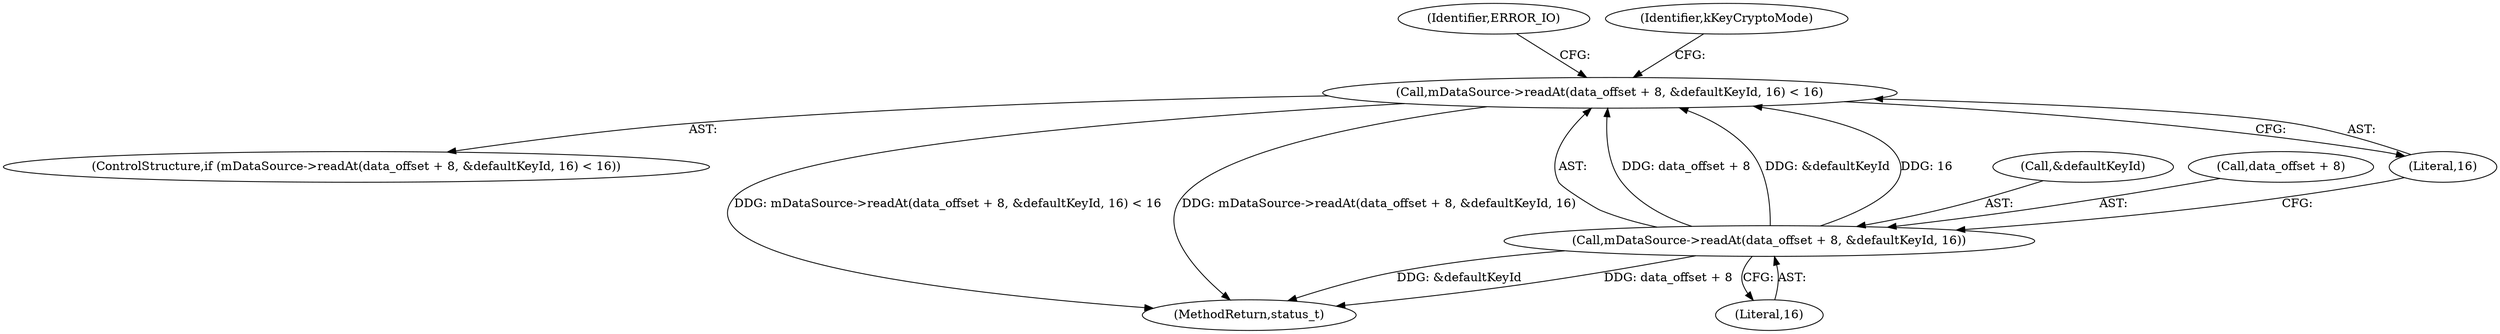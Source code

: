 digraph "0_Android_f4a88c8ed4f8186b3d6e2852993e063fc33ff231@API" {
"1000957" [label="(Call,mDataSource->readAt(data_offset + 8, &defaultKeyId, 16) < 16)"];
"1000958" [label="(Call,mDataSource->readAt(data_offset + 8, &defaultKeyId, 16))"];
"1000962" [label="(Call,&defaultKeyId)"];
"1000959" [label="(Call,data_offset + 8)"];
"1000956" [label="(ControlStructure,if (mDataSource->readAt(data_offset + 8, &defaultKeyId, 16) < 16))"];
"1000968" [label="(Identifier,ERROR_IO)"];
"1000964" [label="(Literal,16)"];
"1000958" [label="(Call,mDataSource->readAt(data_offset + 8, &defaultKeyId, 16))"];
"1000970" [label="(Identifier,kKeyCryptoMode)"];
"1002911" [label="(MethodReturn,status_t)"];
"1000965" [label="(Literal,16)"];
"1000957" [label="(Call,mDataSource->readAt(data_offset + 8, &defaultKeyId, 16) < 16)"];
"1000957" -> "1000956"  [label="AST: "];
"1000957" -> "1000965"  [label="CFG: "];
"1000958" -> "1000957"  [label="AST: "];
"1000965" -> "1000957"  [label="AST: "];
"1000968" -> "1000957"  [label="CFG: "];
"1000970" -> "1000957"  [label="CFG: "];
"1000957" -> "1002911"  [label="DDG: mDataSource->readAt(data_offset + 8, &defaultKeyId, 16) < 16"];
"1000957" -> "1002911"  [label="DDG: mDataSource->readAt(data_offset + 8, &defaultKeyId, 16)"];
"1000958" -> "1000957"  [label="DDG: data_offset + 8"];
"1000958" -> "1000957"  [label="DDG: &defaultKeyId"];
"1000958" -> "1000957"  [label="DDG: 16"];
"1000958" -> "1000964"  [label="CFG: "];
"1000959" -> "1000958"  [label="AST: "];
"1000962" -> "1000958"  [label="AST: "];
"1000964" -> "1000958"  [label="AST: "];
"1000965" -> "1000958"  [label="CFG: "];
"1000958" -> "1002911"  [label="DDG: &defaultKeyId"];
"1000958" -> "1002911"  [label="DDG: data_offset + 8"];
}
